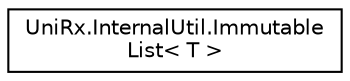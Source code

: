 digraph "Graphical Class Hierarchy"
{
 // LATEX_PDF_SIZE
  edge [fontname="Helvetica",fontsize="10",labelfontname="Helvetica",labelfontsize="10"];
  node [fontname="Helvetica",fontsize="10",shape=record];
  rankdir="LR";
  Node0 [label="UniRx.InternalUtil.Immutable\lList\< T \>",height=0.2,width=0.4,color="black", fillcolor="white", style="filled",URL="$class_uni_rx_1_1_internal_util_1_1_immutable_list.html",tooltip=" "];
}
